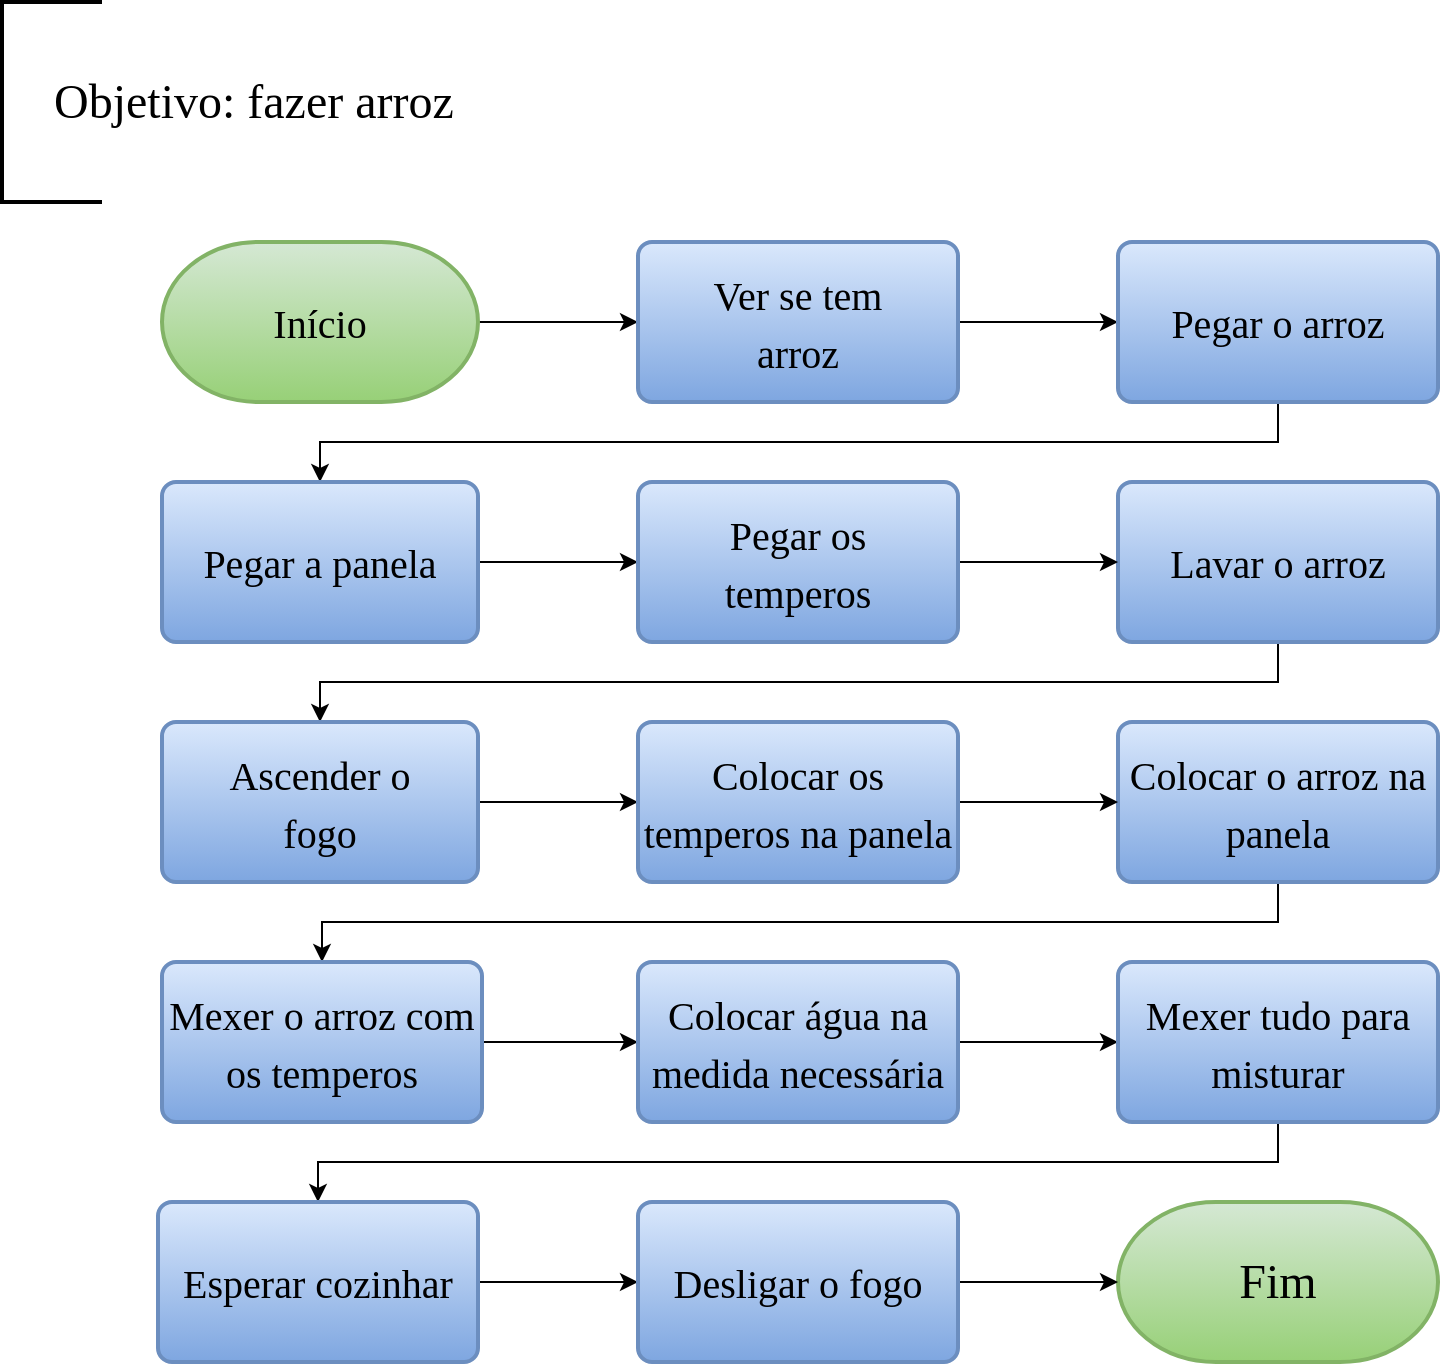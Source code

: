 <mxfile version="14.4.4" type="google"><diagram id="2KOuProdc2qEgF05u5_i" name="Page-1"><mxGraphModel dx="1038" dy="580" grid="1" gridSize="10" guides="1" tooltips="1" connect="1" arrows="1" fold="1" page="1" pageScale="1" pageWidth="827" pageHeight="1169" math="0" shadow="0"><root><mxCell id="0"/><mxCell id="1" parent="0"/><mxCell id="j4wYbb5rC9MAzY2kJ1ER-36" style="edgeStyle=orthogonalEdgeStyle;rounded=0;orthogonalLoop=1;jettySize=auto;html=1;exitX=1;exitY=0.5;exitDx=0;exitDy=0;exitPerimeter=0;entryX=0;entryY=0.5;entryDx=0;entryDy=0;fontSize=20;" edge="1" parent="1" source="j4wYbb5rC9MAzY2kJ1ER-2" target="j4wYbb5rC9MAzY2kJ1ER-4"><mxGeometry relative="1" as="geometry"/></mxCell><mxCell id="j4wYbb5rC9MAzY2kJ1ER-2" value="&lt;font style=&quot;font-size: 20px;&quot;&gt;Início&lt;/font&gt;" style="strokeWidth=2;html=1;shape=mxgraph.flowchart.terminator;whiteSpace=wrap;strokeColor=#82b366;shadow=0;sketch=0;fontFamily=Times New Roman;fontSize=20;fillColor=#d5e8d4;gradientColor=#97d077;fontStyle=0" vertex="1" parent="1"><mxGeometry x="122" y="160" width="158" height="80" as="geometry"/></mxCell><mxCell id="j4wYbb5rC9MAzY2kJ1ER-37" style="edgeStyle=orthogonalEdgeStyle;rounded=0;orthogonalLoop=1;jettySize=auto;html=1;exitX=1;exitY=0.5;exitDx=0;exitDy=0;entryX=0;entryY=0.5;entryDx=0;entryDy=0;fontSize=20;" edge="1" parent="1" source="j4wYbb5rC9MAzY2kJ1ER-4" target="j4wYbb5rC9MAzY2kJ1ER-10"><mxGeometry relative="1" as="geometry"/></mxCell><mxCell id="j4wYbb5rC9MAzY2kJ1ER-4" value="&lt;font style=&quot;font-size: 20px&quot;&gt;Ver se tem&lt;br&gt;arroz&lt;/font&gt;" style="rounded=1;whiteSpace=wrap;html=1;absoluteArcSize=1;arcSize=14;strokeWidth=2;shadow=0;sketch=0;fillColor=#dae8fc;fontFamily=Times New Roman;fontSize=24;strokeColor=#6c8ebf;gradientColor=#7ea6e0;fontStyle=0" vertex="1" parent="1"><mxGeometry x="360" y="160" width="160" height="80" as="geometry"/></mxCell><mxCell id="j4wYbb5rC9MAzY2kJ1ER-8" value="&lt;span style=&quot;font-size: 24px&quot;&gt;Fim&lt;br&gt;&lt;/span&gt;" style="strokeWidth=2;html=1;shape=mxgraph.flowchart.terminator;whiteSpace=wrap;strokeColor=#82b366;shadow=0;sketch=0;fontFamily=Times New Roman;fontSize=24;fillColor=#d5e8d4;gradientColor=#97d077;fontStyle=0" vertex="1" parent="1"><mxGeometry x="600" y="640" width="160" height="80" as="geometry"/></mxCell><mxCell id="j4wYbb5rC9MAzY2kJ1ER-9" value="&amp;nbsp; &amp;nbsp; Objetivo: fazer arroz" style="strokeWidth=2;html=1;shape=mxgraph.flowchart.annotation_1;align=left;pointerEvents=1;shadow=0;sketch=0;fillColor=#0066CC;fontFamily=Times New Roman;fontSize=24;fontColor=#000000;" vertex="1" parent="1"><mxGeometry x="42" y="40" width="50" height="100" as="geometry"/></mxCell><mxCell id="j4wYbb5rC9MAzY2kJ1ER-38" style="edgeStyle=orthogonalEdgeStyle;rounded=0;orthogonalLoop=1;jettySize=auto;html=1;exitX=0.5;exitY=1;exitDx=0;exitDy=0;entryX=0.5;entryY=0;entryDx=0;entryDy=0;fontSize=20;" edge="1" parent="1" source="j4wYbb5rC9MAzY2kJ1ER-10" target="j4wYbb5rC9MAzY2kJ1ER-11"><mxGeometry relative="1" as="geometry"/></mxCell><mxCell id="j4wYbb5rC9MAzY2kJ1ER-10" value="&lt;font style=&quot;font-size: 20px&quot;&gt;Pegar o arroz&lt;/font&gt;" style="rounded=1;whiteSpace=wrap;html=1;absoluteArcSize=1;arcSize=14;strokeWidth=2;shadow=0;sketch=0;fillColor=#dae8fc;fontFamily=Times New Roman;fontSize=24;strokeColor=#6c8ebf;gradientColor=#7ea6e0;fontStyle=0" vertex="1" parent="1"><mxGeometry x="600" y="160" width="160" height="80" as="geometry"/></mxCell><mxCell id="j4wYbb5rC9MAzY2kJ1ER-39" style="edgeStyle=orthogonalEdgeStyle;rounded=0;orthogonalLoop=1;jettySize=auto;html=1;exitX=1;exitY=0.5;exitDx=0;exitDy=0;entryX=0;entryY=0.5;entryDx=0;entryDy=0;fontSize=20;" edge="1" parent="1" source="j4wYbb5rC9MAzY2kJ1ER-11" target="j4wYbb5rC9MAzY2kJ1ER-25"><mxGeometry relative="1" as="geometry"/></mxCell><mxCell id="j4wYbb5rC9MAzY2kJ1ER-11" value="&lt;font style=&quot;font-size: 20px&quot;&gt;Pegar a panela&lt;/font&gt;" style="rounded=1;whiteSpace=wrap;html=1;absoluteArcSize=1;arcSize=14;strokeWidth=2;shadow=0;sketch=0;fillColor=#dae8fc;fontFamily=Times New Roman;fontSize=24;strokeColor=#6c8ebf;gradientColor=#7ea6e0;fontStyle=0" vertex="1" parent="1"><mxGeometry x="122" y="280" width="158" height="80" as="geometry"/></mxCell><mxCell id="j4wYbb5rC9MAzY2kJ1ER-46" style="edgeStyle=orthogonalEdgeStyle;rounded=0;orthogonalLoop=1;jettySize=auto;html=1;exitX=0.5;exitY=1;exitDx=0;exitDy=0;entryX=0.5;entryY=0;entryDx=0;entryDy=0;fontSize=20;" edge="1" parent="1" source="j4wYbb5rC9MAzY2kJ1ER-15" target="j4wYbb5rC9MAzY2kJ1ER-31"><mxGeometry relative="1" as="geometry"/></mxCell><mxCell id="j4wYbb5rC9MAzY2kJ1ER-15" value="&lt;font style=&quot;font-size: 20px&quot;&gt;Colocar o arroz na panela&lt;/font&gt;" style="rounded=1;whiteSpace=wrap;html=1;absoluteArcSize=1;arcSize=14;strokeWidth=2;shadow=0;sketch=0;fillColor=#dae8fc;fontFamily=Times New Roman;fontSize=24;strokeColor=#6c8ebf;gradientColor=#7ea6e0;fontStyle=0" vertex="1" parent="1"><mxGeometry x="600" y="400" width="160" height="80" as="geometry"/></mxCell><mxCell id="j4wYbb5rC9MAzY2kJ1ER-41" style="edgeStyle=orthogonalEdgeStyle;rounded=0;orthogonalLoop=1;jettySize=auto;html=1;exitX=0.5;exitY=1;exitDx=0;exitDy=0;entryX=0.5;entryY=0;entryDx=0;entryDy=0;fontSize=20;" edge="1" parent="1" source="j4wYbb5rC9MAzY2kJ1ER-24" target="j4wYbb5rC9MAzY2kJ1ER-26"><mxGeometry relative="1" as="geometry"/></mxCell><mxCell id="j4wYbb5rC9MAzY2kJ1ER-24" value="&lt;font style=&quot;font-size: 20px&quot;&gt;Lavar o arroz&lt;/font&gt;" style="rounded=1;whiteSpace=wrap;html=1;absoluteArcSize=1;arcSize=14;strokeWidth=2;shadow=0;sketch=0;fillColor=#dae8fc;fontFamily=Times New Roman;fontSize=24;strokeColor=#6c8ebf;gradientColor=#7ea6e0;fontStyle=0" vertex="1" parent="1"><mxGeometry x="600" y="280" width="160" height="80" as="geometry"/></mxCell><mxCell id="j4wYbb5rC9MAzY2kJ1ER-40" style="edgeStyle=orthogonalEdgeStyle;rounded=0;orthogonalLoop=1;jettySize=auto;html=1;exitX=1;exitY=0.5;exitDx=0;exitDy=0;entryX=0;entryY=0.5;entryDx=0;entryDy=0;fontSize=20;" edge="1" parent="1" source="j4wYbb5rC9MAzY2kJ1ER-25" target="j4wYbb5rC9MAzY2kJ1ER-24"><mxGeometry relative="1" as="geometry"/></mxCell><mxCell id="j4wYbb5rC9MAzY2kJ1ER-25" value="&lt;font style=&quot;font-size: 20px&quot;&gt;Pegar os&lt;br&gt;temperos&lt;/font&gt;" style="rounded=1;whiteSpace=wrap;html=1;absoluteArcSize=1;arcSize=14;strokeWidth=2;shadow=0;sketch=0;fillColor=#dae8fc;fontFamily=Times New Roman;fontSize=24;strokeColor=#6c8ebf;gradientColor=#7ea6e0;fontStyle=0" vertex="1" parent="1"><mxGeometry x="360" y="280" width="160" height="80" as="geometry"/></mxCell><mxCell id="j4wYbb5rC9MAzY2kJ1ER-42" style="edgeStyle=orthogonalEdgeStyle;rounded=0;orthogonalLoop=1;jettySize=auto;html=1;exitX=1;exitY=0.5;exitDx=0;exitDy=0;entryX=0;entryY=0.5;entryDx=0;entryDy=0;fontSize=20;" edge="1" parent="1" source="j4wYbb5rC9MAzY2kJ1ER-26" target="j4wYbb5rC9MAzY2kJ1ER-27"><mxGeometry relative="1" as="geometry"/></mxCell><mxCell id="j4wYbb5rC9MAzY2kJ1ER-26" value="&lt;font style=&quot;font-size: 20px&quot;&gt;Ascender o&lt;br&gt;fogo&lt;/font&gt;" style="rounded=1;whiteSpace=wrap;html=1;absoluteArcSize=1;arcSize=14;strokeWidth=2;shadow=0;sketch=0;fillColor=#dae8fc;fontFamily=Times New Roman;fontSize=24;strokeColor=#6c8ebf;gradientColor=#7ea6e0;fontStyle=0" vertex="1" parent="1"><mxGeometry x="122" y="400" width="158" height="80" as="geometry"/></mxCell><mxCell id="j4wYbb5rC9MAzY2kJ1ER-43" style="edgeStyle=orthogonalEdgeStyle;rounded=0;orthogonalLoop=1;jettySize=auto;html=1;exitX=1;exitY=0.5;exitDx=0;exitDy=0;entryX=0;entryY=0.5;entryDx=0;entryDy=0;fontSize=20;" edge="1" parent="1" source="j4wYbb5rC9MAzY2kJ1ER-27" target="j4wYbb5rC9MAzY2kJ1ER-15"><mxGeometry relative="1" as="geometry"/></mxCell><mxCell id="j4wYbb5rC9MAzY2kJ1ER-27" value="&lt;font style=&quot;font-size: 20px&quot;&gt;Colocar os&lt;br&gt;temperos na panela&lt;/font&gt;" style="rounded=1;whiteSpace=wrap;html=1;absoluteArcSize=1;arcSize=14;strokeWidth=2;shadow=0;sketch=0;fillColor=#dae8fc;fontFamily=Times New Roman;fontSize=24;strokeColor=#6c8ebf;gradientColor=#7ea6e0;fontStyle=0" vertex="1" parent="1"><mxGeometry x="360" y="400" width="160" height="80" as="geometry"/></mxCell><mxCell id="j4wYbb5rC9MAzY2kJ1ER-45" style="edgeStyle=orthogonalEdgeStyle;rounded=0;orthogonalLoop=1;jettySize=auto;html=1;exitX=1;exitY=0.5;exitDx=0;exitDy=0;entryX=0;entryY=0.5;entryDx=0;entryDy=0;fontSize=20;" edge="1" parent="1" source="j4wYbb5rC9MAzY2kJ1ER-31" target="j4wYbb5rC9MAzY2kJ1ER-32"><mxGeometry relative="1" as="geometry"/></mxCell><mxCell id="j4wYbb5rC9MAzY2kJ1ER-31" value="&lt;font style=&quot;font-size: 20px&quot;&gt;Mexer o arroz com os temperos&lt;/font&gt;" style="rounded=1;whiteSpace=wrap;html=1;absoluteArcSize=1;arcSize=14;strokeWidth=2;shadow=0;sketch=0;fillColor=#dae8fc;fontFamily=Times New Roman;fontSize=24;strokeColor=#6c8ebf;gradientColor=#7ea6e0;fontStyle=0" vertex="1" parent="1"><mxGeometry x="122" y="520" width="160" height="80" as="geometry"/></mxCell><mxCell id="j4wYbb5rC9MAzY2kJ1ER-47" style="edgeStyle=orthogonalEdgeStyle;rounded=0;orthogonalLoop=1;jettySize=auto;html=1;exitX=1;exitY=0.5;exitDx=0;exitDy=0;entryX=0;entryY=0.5;entryDx=0;entryDy=0;fontSize=20;" edge="1" parent="1" source="j4wYbb5rC9MAzY2kJ1ER-32" target="j4wYbb5rC9MAzY2kJ1ER-33"><mxGeometry relative="1" as="geometry"/></mxCell><mxCell id="j4wYbb5rC9MAzY2kJ1ER-32" value="&lt;font style=&quot;font-size: 20px&quot;&gt;Colocar água na medida necessária&lt;/font&gt;" style="rounded=1;whiteSpace=wrap;html=1;absoluteArcSize=1;arcSize=14;strokeWidth=2;shadow=0;sketch=0;fillColor=#dae8fc;fontFamily=Times New Roman;fontSize=24;strokeColor=#6c8ebf;gradientColor=#7ea6e0;fontStyle=0" vertex="1" parent="1"><mxGeometry x="360" y="520" width="160" height="80" as="geometry"/></mxCell><mxCell id="j4wYbb5rC9MAzY2kJ1ER-48" style="edgeStyle=orthogonalEdgeStyle;rounded=0;orthogonalLoop=1;jettySize=auto;html=1;exitX=0.5;exitY=1;exitDx=0;exitDy=0;entryX=0.5;entryY=0;entryDx=0;entryDy=0;fontSize=20;" edge="1" parent="1" source="j4wYbb5rC9MAzY2kJ1ER-33" target="j4wYbb5rC9MAzY2kJ1ER-34"><mxGeometry relative="1" as="geometry"/></mxCell><mxCell id="j4wYbb5rC9MAzY2kJ1ER-33" value="&lt;font style=&quot;font-size: 20px&quot;&gt;Mexer tudo para misturar&lt;/font&gt;" style="rounded=1;whiteSpace=wrap;html=1;absoluteArcSize=1;arcSize=14;strokeWidth=2;shadow=0;sketch=0;fillColor=#dae8fc;fontFamily=Times New Roman;fontSize=24;strokeColor=#6c8ebf;gradientColor=#7ea6e0;fontStyle=0" vertex="1" parent="1"><mxGeometry x="600" y="520" width="160" height="80" as="geometry"/></mxCell><mxCell id="j4wYbb5rC9MAzY2kJ1ER-49" style="edgeStyle=orthogonalEdgeStyle;rounded=0;orthogonalLoop=1;jettySize=auto;html=1;exitX=1;exitY=0.5;exitDx=0;exitDy=0;entryX=0;entryY=0.5;entryDx=0;entryDy=0;fontSize=20;" edge="1" parent="1" source="j4wYbb5rC9MAzY2kJ1ER-34" target="j4wYbb5rC9MAzY2kJ1ER-35"><mxGeometry relative="1" as="geometry"/></mxCell><mxCell id="j4wYbb5rC9MAzY2kJ1ER-34" value="&lt;font style=&quot;font-size: 20px&quot;&gt;Esperar cozinhar&lt;/font&gt;" style="rounded=1;whiteSpace=wrap;html=1;absoluteArcSize=1;arcSize=14;strokeWidth=2;shadow=0;sketch=0;fillColor=#dae8fc;fontFamily=Times New Roman;fontSize=24;strokeColor=#6c8ebf;gradientColor=#7ea6e0;fontStyle=0" vertex="1" parent="1"><mxGeometry x="120" y="640" width="160" height="80" as="geometry"/></mxCell><mxCell id="j4wYbb5rC9MAzY2kJ1ER-50" style="edgeStyle=orthogonalEdgeStyle;rounded=0;orthogonalLoop=1;jettySize=auto;html=1;exitX=1;exitY=0.5;exitDx=0;exitDy=0;entryX=0;entryY=0.5;entryDx=0;entryDy=0;entryPerimeter=0;fontSize=20;" edge="1" parent="1" source="j4wYbb5rC9MAzY2kJ1ER-35" target="j4wYbb5rC9MAzY2kJ1ER-8"><mxGeometry relative="1" as="geometry"/></mxCell><mxCell id="j4wYbb5rC9MAzY2kJ1ER-35" value="&lt;font style=&quot;font-size: 20px&quot;&gt;Desligar o fogo&lt;/font&gt;" style="rounded=1;whiteSpace=wrap;html=1;absoluteArcSize=1;arcSize=14;strokeWidth=2;shadow=0;sketch=0;fillColor=#dae8fc;fontFamily=Times New Roman;fontSize=24;strokeColor=#6c8ebf;gradientColor=#7ea6e0;fontStyle=0" vertex="1" parent="1"><mxGeometry x="360" y="640" width="160" height="80" as="geometry"/></mxCell></root></mxGraphModel></diagram></mxfile>